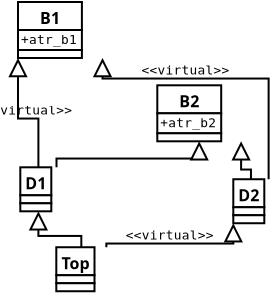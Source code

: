 <?xml version="1.0" encoding="UTF-8"?>
<dia:diagram xmlns:dia="http://www.lysator.liu.se/~alla/dia/">
  <dia:layer name="Segundo Plano" visible="true">
    <dia:object type="UML - Class" version="0" id="O0">
      <dia:attribute name="obj_pos">
        <dia:point val="1.05,5.031"/>
      </dia:attribute>
      <dia:attribute name="obj_bb">
        <dia:rectangle val="1,4.981;5.326,7.881"/>
      </dia:attribute>
      <dia:attribute name="elem_corner">
        <dia:point val="1.05,5.031"/>
      </dia:attribute>
      <dia:attribute name="elem_width">
        <dia:real val="4.226"/>
      </dia:attribute>
      <dia:attribute name="elem_height">
        <dia:real val="2.8"/>
      </dia:attribute>
      <dia:attribute name="name">
        <dia:string>#B1#</dia:string>
      </dia:attribute>
      <dia:attribute name="stereotype">
        <dia:string/>
      </dia:attribute>
      <dia:attribute name="abstract">
        <dia:boolean val="false"/>
      </dia:attribute>
      <dia:attribute name="suppress_attributes">
        <dia:boolean val="false"/>
      </dia:attribute>
      <dia:attribute name="suppress_operations">
        <dia:boolean val="false"/>
      </dia:attribute>
      <dia:attribute name="visible_attributes">
        <dia:boolean val="true"/>
      </dia:attribute>
      <dia:attribute name="visible_operations">
        <dia:boolean val="true"/>
      </dia:attribute>
      <dia:attribute name="foreground_color">
        <dia:color val="#000000"/>
      </dia:attribute>
      <dia:attribute name="background_color">
        <dia:color val="#ffffff"/>
      </dia:attribute>
      <dia:attribute name="normal_font">
        <dia:font name="Courier"/>
      </dia:attribute>
      <dia:attribute name="abstract_font">
        <dia:font name="Courier-Oblique"/>
      </dia:attribute>
      <dia:attribute name="classname_font">
        <dia:font name="Helvetica-Bold"/>
      </dia:attribute>
      <dia:attribute name="abstract_classname_font">
        <dia:font name="Helvetica-BoldOblique"/>
      </dia:attribute>
      <dia:attribute name="font_height">
        <dia:real val="0.8"/>
      </dia:attribute>
      <dia:attribute name="abstract_font_height">
        <dia:real val="0.8"/>
      </dia:attribute>
      <dia:attribute name="classname_font_height">
        <dia:real val="1"/>
      </dia:attribute>
      <dia:attribute name="abstract_classname_font_height">
        <dia:real val="1"/>
      </dia:attribute>
      <dia:attribute name="attributes">
        <dia:composite type="umlattribute">
          <dia:attribute name="name">
            <dia:string>#atr_b1#</dia:string>
          </dia:attribute>
          <dia:attribute name="type">
            <dia:string>##</dia:string>
          </dia:attribute>
          <dia:attribute name="value">
            <dia:string/>
          </dia:attribute>
          <dia:attribute name="visibility">
            <dia:enum val="0"/>
          </dia:attribute>
          <dia:attribute name="abstract">
            <dia:boolean val="false"/>
          </dia:attribute>
          <dia:attribute name="class_scope">
            <dia:boolean val="false"/>
          </dia:attribute>
        </dia:composite>
      </dia:attribute>
      <dia:attribute name="operations"/>
      <dia:attribute name="template">
        <dia:boolean val="false"/>
      </dia:attribute>
      <dia:attribute name="templates"/>
    </dia:object>
    <dia:object type="UML - Class" version="0" id="O1">
      <dia:attribute name="obj_pos">
        <dia:point val="8.015,9.196"/>
      </dia:attribute>
      <dia:attribute name="obj_bb">
        <dia:rectangle val="7.965,9.146;12.255,12.046"/>
      </dia:attribute>
      <dia:attribute name="elem_corner">
        <dia:point val="8.015,9.196"/>
      </dia:attribute>
      <dia:attribute name="elem_width">
        <dia:real val="4.19"/>
      </dia:attribute>
      <dia:attribute name="elem_height">
        <dia:real val="2.8"/>
      </dia:attribute>
      <dia:attribute name="name">
        <dia:string>#B2#</dia:string>
      </dia:attribute>
      <dia:attribute name="stereotype">
        <dia:string/>
      </dia:attribute>
      <dia:attribute name="abstract">
        <dia:boolean val="false"/>
      </dia:attribute>
      <dia:attribute name="suppress_attributes">
        <dia:boolean val="false"/>
      </dia:attribute>
      <dia:attribute name="suppress_operations">
        <dia:boolean val="false"/>
      </dia:attribute>
      <dia:attribute name="visible_attributes">
        <dia:boolean val="true"/>
      </dia:attribute>
      <dia:attribute name="visible_operations">
        <dia:boolean val="true"/>
      </dia:attribute>
      <dia:attribute name="foreground_color">
        <dia:color val="#000000"/>
      </dia:attribute>
      <dia:attribute name="background_color">
        <dia:color val="#ffffff"/>
      </dia:attribute>
      <dia:attribute name="normal_font">
        <dia:font name="Courier"/>
      </dia:attribute>
      <dia:attribute name="abstract_font">
        <dia:font name="Courier-Oblique"/>
      </dia:attribute>
      <dia:attribute name="classname_font">
        <dia:font name="Helvetica-Bold"/>
      </dia:attribute>
      <dia:attribute name="abstract_classname_font">
        <dia:font name="Helvetica-BoldOblique"/>
      </dia:attribute>
      <dia:attribute name="font_height">
        <dia:real val="0.8"/>
      </dia:attribute>
      <dia:attribute name="abstract_font_height">
        <dia:real val="0.8"/>
      </dia:attribute>
      <dia:attribute name="classname_font_height">
        <dia:real val="1"/>
      </dia:attribute>
      <dia:attribute name="abstract_classname_font_height">
        <dia:real val="1"/>
      </dia:attribute>
      <dia:attribute name="attributes">
        <dia:composite type="umlattribute">
          <dia:attribute name="name">
            <dia:string>#atr_b2#</dia:string>
          </dia:attribute>
          <dia:attribute name="type">
            <dia:string>##</dia:string>
          </dia:attribute>
          <dia:attribute name="value">
            <dia:string/>
          </dia:attribute>
          <dia:attribute name="visibility">
            <dia:enum val="0"/>
          </dia:attribute>
          <dia:attribute name="abstract">
            <dia:boolean val="false"/>
          </dia:attribute>
          <dia:attribute name="class_scope">
            <dia:boolean val="false"/>
          </dia:attribute>
        </dia:composite>
      </dia:attribute>
      <dia:attribute name="operations"/>
      <dia:attribute name="template">
        <dia:boolean val="false"/>
      </dia:attribute>
      <dia:attribute name="templates"/>
    </dia:object>
    <dia:object type="UML - Class" version="0" id="O2">
      <dia:attribute name="obj_pos">
        <dia:point val="1.165,13.296"/>
      </dia:attribute>
      <dia:attribute name="obj_bb">
        <dia:rectangle val="1.115,13.246;3.025,15.546"/>
      </dia:attribute>
      <dia:attribute name="elem_corner">
        <dia:point val="1.165,13.296"/>
      </dia:attribute>
      <dia:attribute name="elem_width">
        <dia:real val="1.81"/>
      </dia:attribute>
      <dia:attribute name="elem_height">
        <dia:real val="2.2"/>
      </dia:attribute>
      <dia:attribute name="name">
        <dia:string>#D1#</dia:string>
      </dia:attribute>
      <dia:attribute name="stereotype">
        <dia:string/>
      </dia:attribute>
      <dia:attribute name="abstract">
        <dia:boolean val="false"/>
      </dia:attribute>
      <dia:attribute name="suppress_attributes">
        <dia:boolean val="false"/>
      </dia:attribute>
      <dia:attribute name="suppress_operations">
        <dia:boolean val="false"/>
      </dia:attribute>
      <dia:attribute name="visible_attributes">
        <dia:boolean val="true"/>
      </dia:attribute>
      <dia:attribute name="visible_operations">
        <dia:boolean val="true"/>
      </dia:attribute>
      <dia:attribute name="foreground_color">
        <dia:color val="#000000"/>
      </dia:attribute>
      <dia:attribute name="background_color">
        <dia:color val="#ffffff"/>
      </dia:attribute>
      <dia:attribute name="normal_font">
        <dia:font name="Courier"/>
      </dia:attribute>
      <dia:attribute name="abstract_font">
        <dia:font name="Courier-Oblique"/>
      </dia:attribute>
      <dia:attribute name="classname_font">
        <dia:font name="Helvetica-Bold"/>
      </dia:attribute>
      <dia:attribute name="abstract_classname_font">
        <dia:font name="Helvetica-BoldOblique"/>
      </dia:attribute>
      <dia:attribute name="font_height">
        <dia:real val="0.8"/>
      </dia:attribute>
      <dia:attribute name="abstract_font_height">
        <dia:real val="0.8"/>
      </dia:attribute>
      <dia:attribute name="classname_font_height">
        <dia:real val="1"/>
      </dia:attribute>
      <dia:attribute name="abstract_classname_font_height">
        <dia:real val="1"/>
      </dia:attribute>
      <dia:attribute name="attributes"/>
      <dia:attribute name="operations"/>
      <dia:attribute name="template">
        <dia:boolean val="false"/>
      </dia:attribute>
      <dia:attribute name="templates"/>
    </dia:object>
    <dia:object type="UML - Generalization" version="0" id="O3">
      <dia:attribute name="obj_pos">
        <dia:point val="1.05,7.831"/>
      </dia:attribute>
      <dia:attribute name="obj_bb">
        <dia:rectangle val="-0.266,7.781;3.386,13.346"/>
      </dia:attribute>
      <dia:attribute name="orth_points">
        <dia:point val="1.05,7.831"/>
        <dia:point val="1.05,10.858"/>
        <dia:point val="2.07,10.858"/>
        <dia:point val="2.07,13.296"/>
      </dia:attribute>
      <dia:attribute name="orth_orient">
        <dia:enum val="1"/>
        <dia:enum val="0"/>
        <dia:enum val="1"/>
      </dia:attribute>
      <dia:attribute name="name">
        <dia:string>##</dia:string>
      </dia:attribute>
      <dia:attribute name="stereotype">
        <dia:string>#virtual#</dia:string>
      </dia:attribute>
      <dia:connections>
        <dia:connection handle="0" to="O0" connection="5"/>
        <dia:connection handle="1" to="O2" connection="1"/>
      </dia:connections>
    </dia:object>
    <dia:object type="UML - Generalization" version="0" id="O4">
      <dia:attribute name="obj_pos">
        <dia:point val="12.205,11.996"/>
      </dia:attribute>
      <dia:attribute name="obj_bb">
        <dia:rectangle val="11.355,11.946;13.055,14.208"/>
      </dia:attribute>
      <dia:attribute name="orth_points">
        <dia:point val="12.205,11.996"/>
        <dia:point val="12.205,13.408"/>
        <dia:point val="12.698,13.408"/>
        <dia:point val="12.698,13.893"/>
      </dia:attribute>
      <dia:attribute name="orth_orient">
        <dia:enum val="1"/>
        <dia:enum val="0"/>
        <dia:enum val="1"/>
      </dia:attribute>
      <dia:attribute name="name">
        <dia:string>##</dia:string>
      </dia:attribute>
      <dia:attribute name="stereotype">
        <dia:string/>
      </dia:attribute>
      <dia:connections>
        <dia:connection handle="0" to="O1" connection="7"/>
        <dia:connection handle="1" to="O5" connection="1"/>
      </dia:connections>
    </dia:object>
    <dia:object type="UML - Class" version="0" id="O5">
      <dia:attribute name="obj_pos">
        <dia:point val="11.815,13.893"/>
      </dia:attribute>
      <dia:attribute name="obj_bb">
        <dia:rectangle val="11.765,13.843;13.631,16.143"/>
      </dia:attribute>
      <dia:attribute name="elem_corner">
        <dia:point val="11.815,13.893"/>
      </dia:attribute>
      <dia:attribute name="elem_width">
        <dia:real val="1.766"/>
      </dia:attribute>
      <dia:attribute name="elem_height">
        <dia:real val="2.2"/>
      </dia:attribute>
      <dia:attribute name="name">
        <dia:string>#D2#</dia:string>
      </dia:attribute>
      <dia:attribute name="stereotype">
        <dia:string/>
      </dia:attribute>
      <dia:attribute name="abstract">
        <dia:boolean val="false"/>
      </dia:attribute>
      <dia:attribute name="suppress_attributes">
        <dia:boolean val="false"/>
      </dia:attribute>
      <dia:attribute name="suppress_operations">
        <dia:boolean val="false"/>
      </dia:attribute>
      <dia:attribute name="visible_attributes">
        <dia:boolean val="true"/>
      </dia:attribute>
      <dia:attribute name="visible_operations">
        <dia:boolean val="true"/>
      </dia:attribute>
      <dia:attribute name="foreground_color">
        <dia:color val="#000000"/>
      </dia:attribute>
      <dia:attribute name="background_color">
        <dia:color val="#ffffff"/>
      </dia:attribute>
      <dia:attribute name="normal_font">
        <dia:font name="Courier"/>
      </dia:attribute>
      <dia:attribute name="abstract_font">
        <dia:font name="Courier-Oblique"/>
      </dia:attribute>
      <dia:attribute name="classname_font">
        <dia:font name="Helvetica-Bold"/>
      </dia:attribute>
      <dia:attribute name="abstract_classname_font">
        <dia:font name="Helvetica-BoldOblique"/>
      </dia:attribute>
      <dia:attribute name="font_height">
        <dia:real val="0.8"/>
      </dia:attribute>
      <dia:attribute name="abstract_font_height">
        <dia:real val="0.8"/>
      </dia:attribute>
      <dia:attribute name="classname_font_height">
        <dia:real val="1"/>
      </dia:attribute>
      <dia:attribute name="abstract_classname_font_height">
        <dia:real val="1"/>
      </dia:attribute>
      <dia:attribute name="attributes"/>
      <dia:attribute name="operations"/>
      <dia:attribute name="template">
        <dia:boolean val="false"/>
      </dia:attribute>
      <dia:attribute name="templates"/>
    </dia:object>
    <dia:object type="UML - Class" version="0" id="O6">
      <dia:attribute name="obj_pos">
        <dia:point val="2.965,17.293"/>
      </dia:attribute>
      <dia:attribute name="obj_bb">
        <dia:rectangle val="2.915,17.243;5.518,19.543"/>
      </dia:attribute>
      <dia:attribute name="elem_corner">
        <dia:point val="2.965,17.293"/>
      </dia:attribute>
      <dia:attribute name="elem_width">
        <dia:real val="2.503"/>
      </dia:attribute>
      <dia:attribute name="elem_height">
        <dia:real val="2.2"/>
      </dia:attribute>
      <dia:attribute name="name">
        <dia:string>#Top#</dia:string>
      </dia:attribute>
      <dia:attribute name="stereotype">
        <dia:string/>
      </dia:attribute>
      <dia:attribute name="abstract">
        <dia:boolean val="false"/>
      </dia:attribute>
      <dia:attribute name="suppress_attributes">
        <dia:boolean val="false"/>
      </dia:attribute>
      <dia:attribute name="suppress_operations">
        <dia:boolean val="false"/>
      </dia:attribute>
      <dia:attribute name="visible_attributes">
        <dia:boolean val="true"/>
      </dia:attribute>
      <dia:attribute name="visible_operations">
        <dia:boolean val="true"/>
      </dia:attribute>
      <dia:attribute name="foreground_color">
        <dia:color val="#000000"/>
      </dia:attribute>
      <dia:attribute name="background_color">
        <dia:color val="#ffffff"/>
      </dia:attribute>
      <dia:attribute name="normal_font">
        <dia:font name="Courier"/>
      </dia:attribute>
      <dia:attribute name="abstract_font">
        <dia:font name="Courier-Oblique"/>
      </dia:attribute>
      <dia:attribute name="classname_font">
        <dia:font name="Helvetica-Bold"/>
      </dia:attribute>
      <dia:attribute name="abstract_classname_font">
        <dia:font name="Helvetica-BoldOblique"/>
      </dia:attribute>
      <dia:attribute name="font_height">
        <dia:real val="0.8"/>
      </dia:attribute>
      <dia:attribute name="abstract_font_height">
        <dia:real val="0.8"/>
      </dia:attribute>
      <dia:attribute name="classname_font_height">
        <dia:real val="1"/>
      </dia:attribute>
      <dia:attribute name="abstract_classname_font_height">
        <dia:real val="1"/>
      </dia:attribute>
      <dia:attribute name="attributes"/>
      <dia:attribute name="operations"/>
      <dia:attribute name="template">
        <dia:boolean val="false"/>
      </dia:attribute>
      <dia:attribute name="templates"/>
    </dia:object>
    <dia:object type="UML - Generalization" version="0" id="O7">
      <dia:attribute name="obj_pos">
        <dia:point val="2.07,15.496"/>
      </dia:attribute>
      <dia:attribute name="obj_bb">
        <dia:rectangle val="1.22,15.446;4.266,17.528"/>
      </dia:attribute>
      <dia:attribute name="orth_points">
        <dia:point val="2.07,15.496"/>
        <dia:point val="2.07,16.728"/>
        <dia:point val="4.216,16.728"/>
        <dia:point val="4.216,17.293"/>
      </dia:attribute>
      <dia:attribute name="orth_orient">
        <dia:enum val="1"/>
        <dia:enum val="0"/>
        <dia:enum val="1"/>
      </dia:attribute>
      <dia:attribute name="name">
        <dia:string>##</dia:string>
      </dia:attribute>
      <dia:attribute name="stereotype">
        <dia:string/>
      </dia:attribute>
      <dia:connections>
        <dia:connection handle="0" to="O2" connection="6"/>
        <dia:connection handle="1" to="O6" connection="1"/>
      </dia:connections>
    </dia:object>
    <dia:object type="UML - Generalization" version="0" id="O8">
      <dia:attribute name="obj_pos">
        <dia:point val="11.815,16.093"/>
      </dia:attribute>
      <dia:attribute name="obj_bb">
        <dia:rectangle val="5.418,16.043;12.665,17.908"/>
      </dia:attribute>
      <dia:attribute name="orth_points">
        <dia:point val="11.815,16.093"/>
        <dia:point val="11.815,17.108"/>
        <dia:point val="5.468,17.108"/>
        <dia:point val="5.468,17.293"/>
      </dia:attribute>
      <dia:attribute name="orth_orient">
        <dia:enum val="1"/>
        <dia:enum val="0"/>
        <dia:enum val="1"/>
      </dia:attribute>
      <dia:attribute name="name">
        <dia:string>##</dia:string>
      </dia:attribute>
      <dia:attribute name="stereotype">
        <dia:string>#virtual#</dia:string>
      </dia:attribute>
      <dia:connections>
        <dia:connection handle="0" to="O5" connection="5"/>
        <dia:connection handle="1" to="O6" connection="2"/>
      </dia:connections>
    </dia:object>
    <dia:object type="UML - Generalization" version="0" id="O9">
      <dia:attribute name="obj_pos">
        <dia:point val="10.11,11.996"/>
      </dia:attribute>
      <dia:attribute name="obj_bb">
        <dia:rectangle val="2.925,11.946;10.96,13.658"/>
      </dia:attribute>
      <dia:attribute name="orth_points">
        <dia:point val="10.11,11.996"/>
        <dia:point val="10.11,12.858"/>
        <dia:point val="2.975,12.858"/>
        <dia:point val="2.975,13.296"/>
      </dia:attribute>
      <dia:attribute name="orth_orient">
        <dia:enum val="1"/>
        <dia:enum val="0"/>
        <dia:enum val="1"/>
      </dia:attribute>
      <dia:attribute name="name">
        <dia:string>##</dia:string>
      </dia:attribute>
      <dia:attribute name="stereotype">
        <dia:string>##</dia:string>
      </dia:attribute>
      <dia:connections>
        <dia:connection handle="0" to="O1" connection="6"/>
        <dia:connection handle="1" to="O2" connection="2"/>
      </dia:connections>
    </dia:object>
    <dia:object type="UML - Generalization" version="0" id="O10">
      <dia:attribute name="obj_pos">
        <dia:point val="5.276,7.831"/>
      </dia:attribute>
      <dia:attribute name="obj_bb">
        <dia:rectangle val="4.426,7.781;13.631,13.943"/>
      </dia:attribute>
      <dia:attribute name="orth_points">
        <dia:point val="5.276,7.831"/>
        <dia:point val="5.276,8.858"/>
        <dia:point val="13.581,8.858"/>
        <dia:point val="13.581,13.893"/>
      </dia:attribute>
      <dia:attribute name="orth_orient">
        <dia:enum val="1"/>
        <dia:enum val="0"/>
        <dia:enum val="1"/>
      </dia:attribute>
      <dia:attribute name="name">
        <dia:string>##</dia:string>
      </dia:attribute>
      <dia:attribute name="stereotype">
        <dia:string>#virtual#</dia:string>
      </dia:attribute>
      <dia:connections>
        <dia:connection handle="0" to="O0" connection="7"/>
        <dia:connection handle="1" to="O5" connection="2"/>
      </dia:connections>
    </dia:object>
  </dia:layer>
</dia:diagram>

